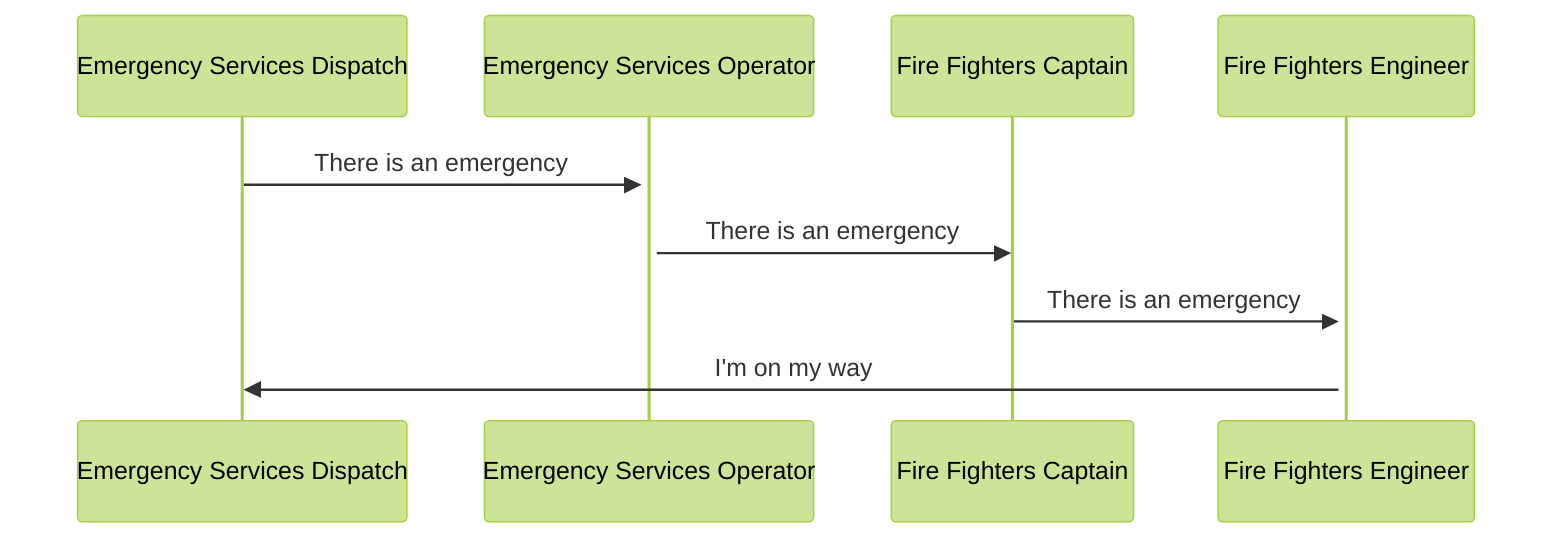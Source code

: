 %%{init: {'theme':'forest'}}%%
sequenceDiagram
    Emergency Services Dispatch->>+Emergency Services Operator: There is an emergency
    Emergency Services Operator->>Fire Fighters Captain: There is an emergency
    Fire Fighters Captain->>+Fire Fighters Engineer: There is an emergency
    Fire Fighters Engineer->>Emergency Services Dispatch: I'm on my way
